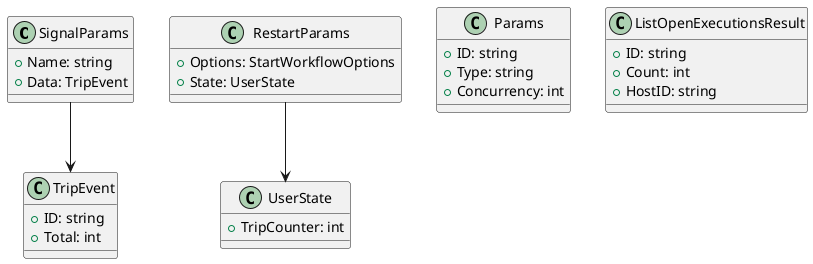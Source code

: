 @startuml
class SignalParams {
+Name: string
+Data: TripEvent

}
class RestartParams {
+Options: StartWorkflowOptions
+State: UserState

}
class Params {
+ID: string
+Type: string
+Concurrency: int

}
class ListOpenExecutionsResult {
+ID: string
+Count: int
+HostID: string

}
class UserState {
+TripCounter: int

}
class TripEvent {
+ID: string
+Total: int

}
SignalParams --> TripEvent
RestartParams --> UserState
@enduml